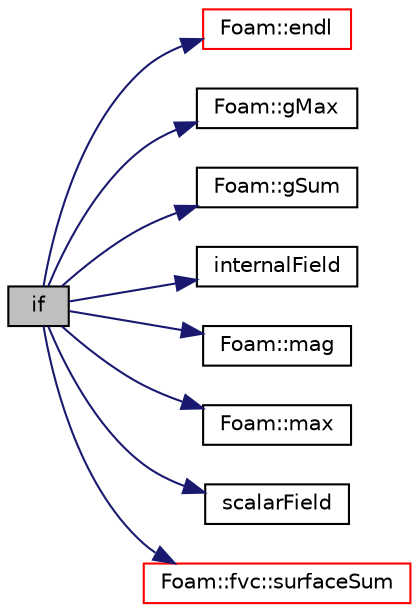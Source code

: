 digraph "if"
{
  bgcolor="transparent";
  edge [fontname="Helvetica",fontsize="10",labelfontname="Helvetica",labelfontsize="10"];
  node [fontname="Helvetica",fontsize="10",shape=record];
  rankdir="LR";
  Node1 [label="if",height=0.2,width=0.4,color="black", fillcolor="grey75", style="filled", fontcolor="black"];
  Node1 -> Node2 [color="midnightblue",fontsize="10",style="solid",fontname="Helvetica"];
  Node2 [label="Foam::endl",height=0.2,width=0.4,color="red",URL="$a10733.html#a2db8fe02a0d3909e9351bb4275b23ce4",tooltip="Add newline and flush stream. "];
  Node1 -> Node3 [color="midnightblue",fontsize="10",style="solid",fontname="Helvetica"];
  Node3 [label="Foam::gMax",height=0.2,width=0.4,color="black",URL="$a10733.html#ae8d631fb8e841947408bb711abfb1e67"];
  Node1 -> Node4 [color="midnightblue",fontsize="10",style="solid",fontname="Helvetica"];
  Node4 [label="Foam::gSum",height=0.2,width=0.4,color="black",URL="$a10733.html#a11b1ebb4c53ad062332767d75ca96328"];
  Node1 -> Node5 [color="midnightblue",fontsize="10",style="solid",fontname="Helvetica"];
  Node5 [label="internalField",height=0.2,width=0.4,color="black",URL="$a05094.html#a8ebe4b4fc9818c2626b9c98a7ef1a16a"];
  Node1 -> Node6 [color="midnightblue",fontsize="10",style="solid",fontname="Helvetica"];
  Node6 [label="Foam::mag",height=0.2,width=0.4,color="black",URL="$a10733.html#a929da2a3fdcf3dacbbe0487d3a330dae"];
  Node1 -> Node7 [color="midnightblue",fontsize="10",style="solid",fontname="Helvetica"];
  Node7 [label="Foam::max",height=0.2,width=0.4,color="black",URL="$a10733.html#ac993e906cf2774ae77e666bc24e81733"];
  Node1 -> Node8 [color="midnightblue",fontsize="10",style="solid",fontname="Helvetica"];
  Node8 [label="scalarField",height=0.2,width=0.4,color="black",URL="$a04315.html#afcd8855c276a98ae9604b35c8fb5b81e"];
  Node1 -> Node9 [color="midnightblue",fontsize="10",style="solid",fontname="Helvetica"];
  Node9 [label="Foam::fvc::surfaceSum",height=0.2,width=0.4,color="red",URL="$a10768.html#aa0a1e3c4ec02aa6a37f517c4d5270046"];
}
